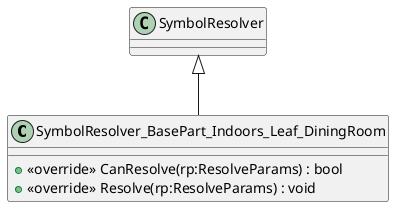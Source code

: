 @startuml
class SymbolResolver_BasePart_Indoors_Leaf_DiningRoom {
    + <<override>> CanResolve(rp:ResolveParams) : bool
    + <<override>> Resolve(rp:ResolveParams) : void
}
SymbolResolver <|-- SymbolResolver_BasePart_Indoors_Leaf_DiningRoom
@enduml
